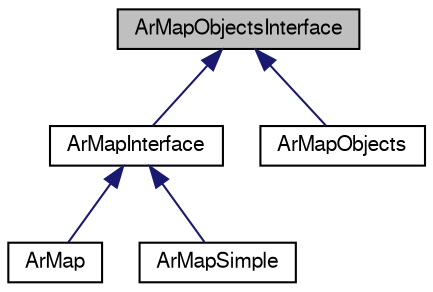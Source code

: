 digraph G
{
  edge [fontname="FreeSans",fontsize=10,labelfontname="FreeSans",labelfontsize=10];
  node [fontname="FreeSans",fontsize=10,shape=record];
  Node1 [label="ArMapObjectsInterface",height=0.2,width=0.4,color="black", fillcolor="grey75", style="filled" fontcolor="black"];
  Node1 -> Node2 [dir=back,color="midnightblue",fontsize=10,style="solid",fontname="FreeSans"];
  Node2 [label="ArMapInterface",height=0.2,width=0.4,color="black", fillcolor="white", style="filled",URL="$classArMapInterface.html"];
  Node2 -> Node3 [dir=back,color="midnightblue",fontsize=10,style="solid",fontname="FreeSans"];
  Node3 [label="ArMap",height=0.2,width=0.4,color="black", fillcolor="white", style="filled",URL="$classArMap.html",tooltip="A map of a space the robot can navigate within, and which can be updated via the..."];
  Node2 -> Node4 [dir=back,color="midnightblue",fontsize=10,style="solid",fontname="FreeSans"];
  Node4 [label="ArMapSimple",height=0.2,width=0.4,color="black", fillcolor="white", style="filled",URL="$classArMapSimple.html",tooltip="Simple map that can be read from and written to a file."];
  Node1 -> Node5 [dir=back,color="midnightblue",fontsize=10,style="solid",fontname="FreeSans"];
  Node5 [label="ArMapObjects",height=0.2,width=0.4,color="black", fillcolor="white", style="filled",URL="$classArMapObjects.html",tooltip="The collection of map objects that are contained in an Aria map."];
}
